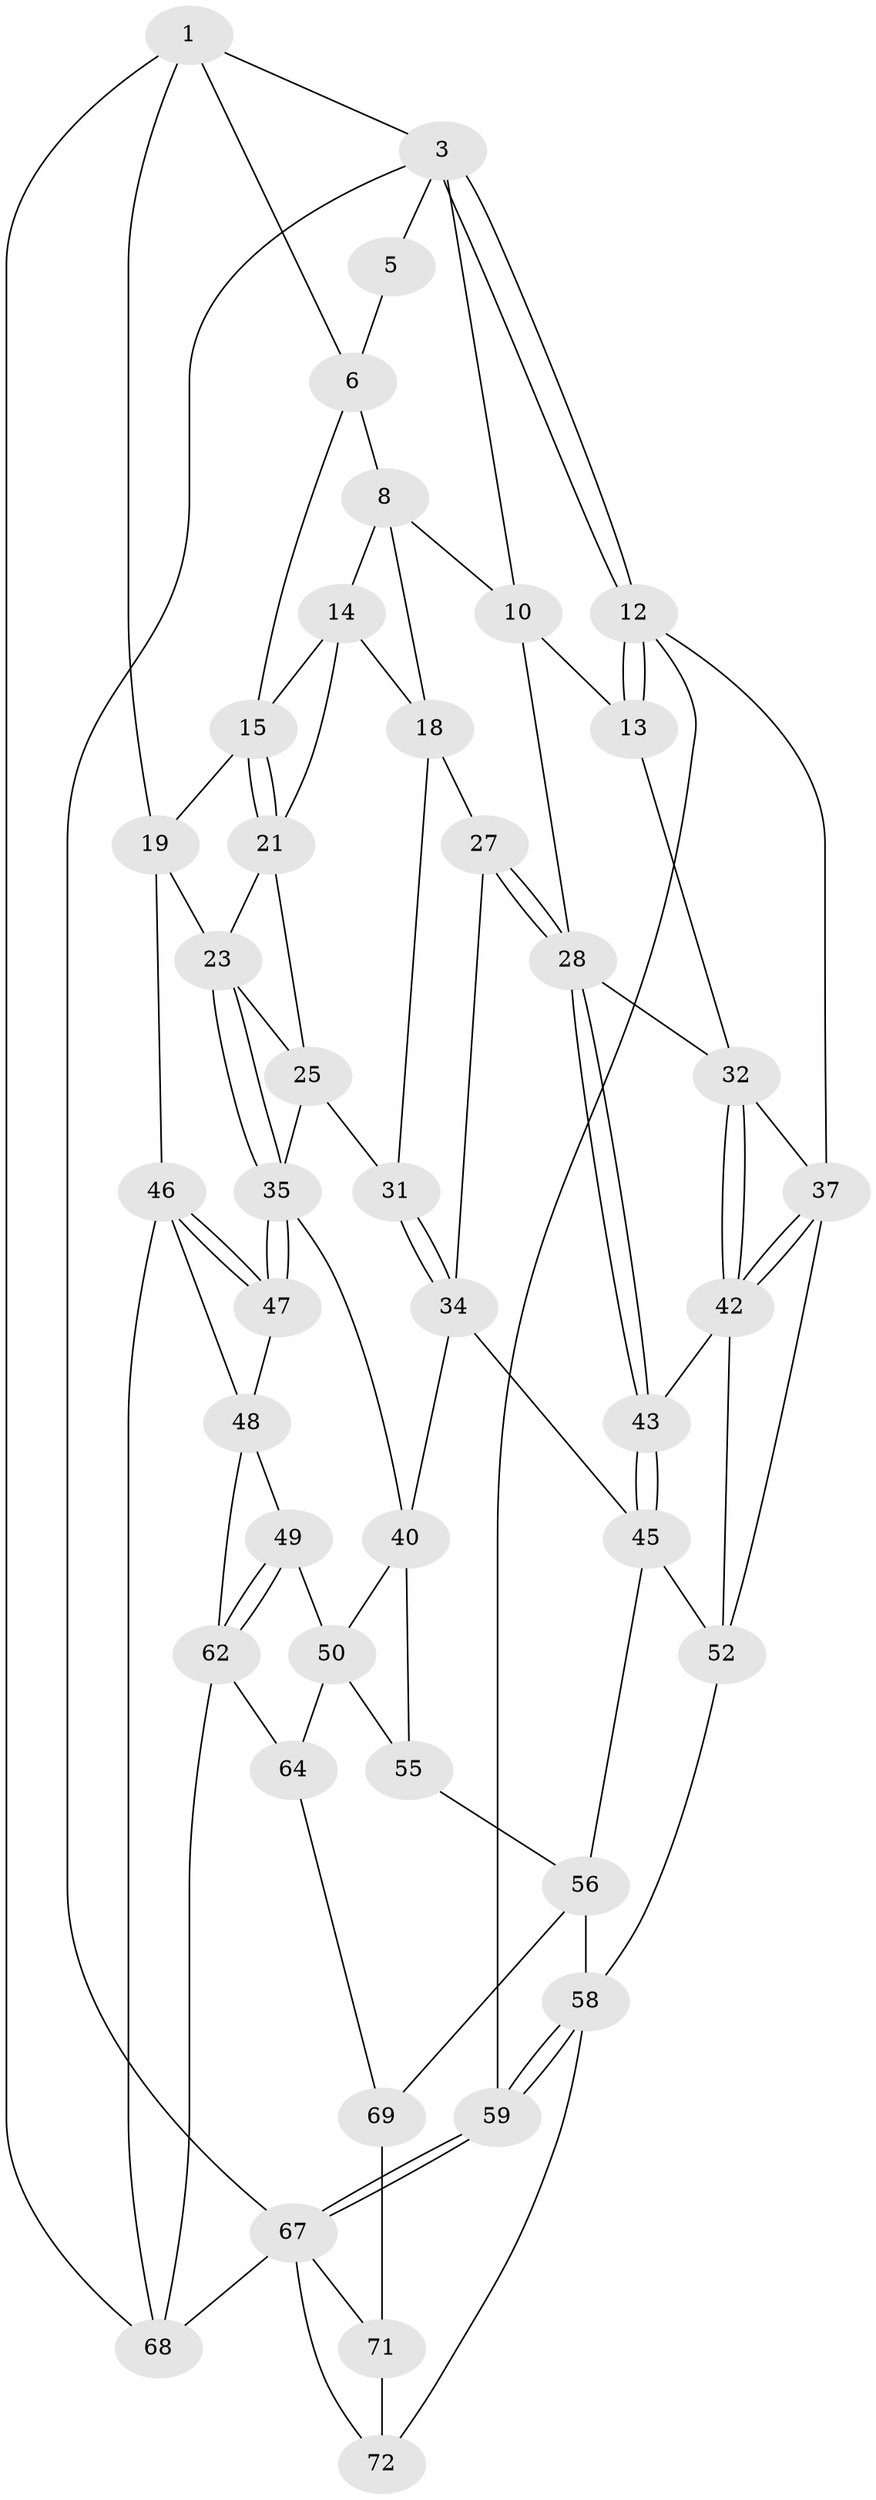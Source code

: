// original degree distribution, {3: 0.02702702702702703, 6: 0.21621621621621623, 4: 0.24324324324324326, 5: 0.5135135135135135}
// Generated by graph-tools (version 1.1) at 2025/11/02/27/25 16:11:52]
// undirected, 43 vertices, 95 edges
graph export_dot {
graph [start="1"]
  node [color=gray90,style=filled];
  1 [pos="+0.827073778161019+0",super="+2"];
  3 [pos="+0+0",super="+4"];
  5 [pos="+0.3821456941250887+0"];
  6 [pos="+0.7581967536640792+0.11590164834812704",super="+7"];
  8 [pos="+0.45666663883521574+0.15060777999554212",super="+9"];
  10 [pos="+0.3241031500411779+0.2859458637263167",super="+11"];
  12 [pos="+0+0.27473928923733015",super="+39"];
  13 [pos="+0.05691861405716606+0.24921823316636416"];
  14 [pos="+0.5668516415965159+0.19468147996628604",super="+17"];
  15 [pos="+0.7558084385308883+0.14816115997066587",super="+16"];
  18 [pos="+0.5197493880913192+0.3038296733701749",super="+26"];
  19 [pos="+1+0.22656223856212113",super="+20"];
  21 [pos="+0.7516671071662373+0.17135932648141186",super="+22"];
  23 [pos="+0.8218747837980507+0.4140387141330108",super="+24"];
  25 [pos="+0.6364440002589457+0.3670357954784047",super="+30"];
  27 [pos="+0.4089415235837189+0.4177059109195919"];
  28 [pos="+0.3457848114950436+0.42888914733854355",super="+29"];
  31 [pos="+0.5491907662328398+0.3880957817493765"];
  32 [pos="+0.26202332846794535+0.36460678534411806",super="+33"];
  34 [pos="+0.5333916749273502+0.4587132126932953",super="+41"];
  35 [pos="+0.8189778329438082+0.4287555494040293",super="+36"];
  37 [pos="+0.04966597407402644+0.5334484744888227",super="+38"];
  40 [pos="+0.6370221947928805+0.5815634198792909",super="+51"];
  42 [pos="+0.11800888298423813+0.5270246948015557",super="+44"];
  43 [pos="+0.337545830771893+0.5261473950209046"];
  45 [pos="+0.36565643626510325+0.5957457093599068",super="+54"];
  46 [pos="+1+0.6228445408154986",super="+66"];
  47 [pos="+1+0.6128173109494102"];
  48 [pos="+0.9338944157555402+0.6650277272037111",super="+65"];
  49 [pos="+0.7095400158126698+0.6942409879786582"];
  50 [pos="+0.6696515771116255+0.6601858278630292",super="+57"];
  52 [pos="+0.20806788550493444+0.7227172518186977",super="+53"];
  55 [pos="+0.3869046359866782+0.7753443189286573"];
  56 [pos="+0.3295593817224404+0.7502471943131784",super="+60"];
  58 [pos="+0.10553931625241168+0.8592888357626769",super="+61"];
  59 [pos="+0+0.9847973660415282"];
  62 [pos="+0.7528488566276793+1",super="+63"];
  64 [pos="+0.6458286048060926+1"];
  67 [pos="+0+1",super="+74"];
  68 [pos="+1+1"];
  69 [pos="+0.4721313427498402+1",super="+70"];
  71 [pos="+0.2762327711315638+0.9554039207327268",super="+73"];
  72 [pos="+0.1688888290304313+0.9606695707138007"];
  1 -- 6;
  1 -- 3;
  1 -- 19;
  1 -- 68;
  3 -- 12;
  3 -- 12;
  3 -- 67;
  3 -- 5;
  3 -- 10;
  5 -- 6;
  6 -- 8;
  6 -- 15;
  8 -- 14;
  8 -- 10;
  8 -- 18;
  10 -- 28;
  10 -- 13;
  12 -- 13;
  12 -- 13;
  12 -- 59;
  12 -- 37;
  13 -- 32;
  14 -- 15;
  14 -- 18;
  14 -- 21;
  15 -- 21;
  15 -- 21;
  15 -- 19;
  18 -- 27;
  18 -- 31;
  19 -- 46;
  19 -- 23;
  21 -- 25;
  21 -- 23;
  23 -- 35;
  23 -- 35;
  23 -- 25;
  25 -- 31;
  25 -- 35;
  27 -- 28;
  27 -- 28;
  27 -- 34;
  28 -- 43;
  28 -- 43;
  28 -- 32;
  31 -- 34;
  31 -- 34;
  32 -- 42;
  32 -- 42;
  32 -- 37;
  34 -- 40;
  34 -- 45;
  35 -- 47;
  35 -- 47;
  35 -- 40;
  37 -- 42;
  37 -- 42;
  37 -- 52;
  40 -- 50;
  40 -- 55;
  42 -- 43;
  42 -- 52;
  43 -- 45;
  43 -- 45;
  45 -- 56;
  45 -- 52;
  46 -- 47;
  46 -- 47;
  46 -- 68;
  46 -- 48;
  47 -- 48;
  48 -- 49;
  48 -- 62;
  49 -- 50;
  49 -- 62;
  49 -- 62;
  50 -- 64;
  50 -- 55;
  52 -- 58;
  55 -- 56;
  56 -- 69;
  56 -- 58;
  58 -- 59;
  58 -- 59;
  58 -- 72;
  59 -- 67;
  59 -- 67;
  62 -- 64;
  62 -- 68;
  64 -- 69;
  67 -- 68;
  67 -- 72;
  67 -- 71;
  69 -- 71 [weight=2];
  71 -- 72;
}

